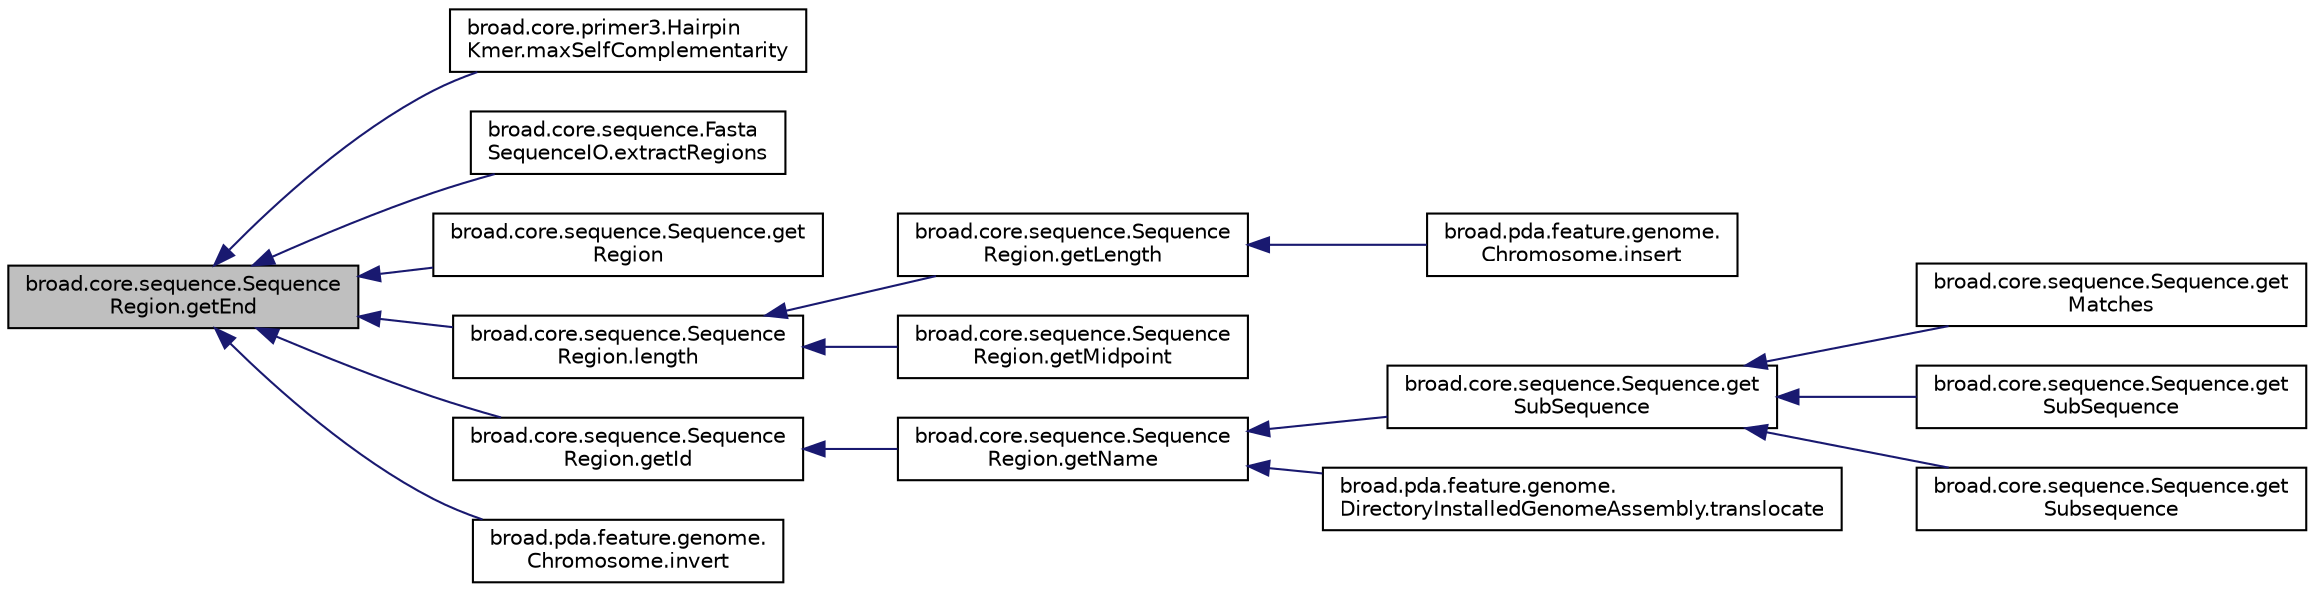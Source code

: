digraph "broad.core.sequence.SequenceRegion.getEnd"
{
  edge [fontname="Helvetica",fontsize="10",labelfontname="Helvetica",labelfontsize="10"];
  node [fontname="Helvetica",fontsize="10",shape=record];
  rankdir="LR";
  Node1 [label="broad.core.sequence.Sequence\lRegion.getEnd",height=0.2,width=0.4,color="black", fillcolor="grey75", style="filled" fontcolor="black"];
  Node1 -> Node2 [dir="back",color="midnightblue",fontsize="10",style="solid"];
  Node2 [label="broad.core.primer3.Hairpin\lKmer.maxSelfComplementarity",height=0.2,width=0.4,color="black", fillcolor="white", style="filled",URL="$classbroad_1_1core_1_1primer3_1_1_hairpin_kmer.html#ada34732d5709df1afba5b4064bd0353a"];
  Node1 -> Node3 [dir="back",color="midnightblue",fontsize="10",style="solid"];
  Node3 [label="broad.core.sequence.Fasta\lSequenceIO.extractRegions",height=0.2,width=0.4,color="black", fillcolor="white", style="filled",URL="$classbroad_1_1core_1_1sequence_1_1_fasta_sequence_i_o.html#a1dc3bdc056f3b5abf31667bac3cca310"];
  Node1 -> Node4 [dir="back",color="midnightblue",fontsize="10",style="solid"];
  Node4 [label="broad.core.sequence.Sequence.get\lRegion",height=0.2,width=0.4,color="black", fillcolor="white", style="filled",URL="$classbroad_1_1core_1_1sequence_1_1_sequence.html#af47fd709eae2167bb6190ded932fdc06"];
  Node1 -> Node5 [dir="back",color="midnightblue",fontsize="10",style="solid"];
  Node5 [label="broad.core.sequence.Sequence\lRegion.length",height=0.2,width=0.4,color="black", fillcolor="white", style="filled",URL="$classbroad_1_1core_1_1sequence_1_1_sequence_region.html#a29a5e3028670cb9095a5181e2b2b191b"];
  Node5 -> Node6 [dir="back",color="midnightblue",fontsize="10",style="solid"];
  Node6 [label="broad.core.sequence.Sequence\lRegion.getLength",height=0.2,width=0.4,color="black", fillcolor="white", style="filled",URL="$classbroad_1_1core_1_1sequence_1_1_sequence_region.html#a73892ab0e9b260c5f518481a47fdba82"];
  Node6 -> Node7 [dir="back",color="midnightblue",fontsize="10",style="solid"];
  Node7 [label="broad.pda.feature.genome.\lChromosome.insert",height=0.2,width=0.4,color="black", fillcolor="white", style="filled",URL="$classbroad_1_1pda_1_1feature_1_1genome_1_1_chromosome.html#ab295584fcacd051aaf615cffc19376ea"];
  Node5 -> Node8 [dir="back",color="midnightblue",fontsize="10",style="solid"];
  Node8 [label="broad.core.sequence.Sequence\lRegion.getMidpoint",height=0.2,width=0.4,color="black", fillcolor="white", style="filled",URL="$classbroad_1_1core_1_1sequence_1_1_sequence_region.html#a2349bf9ffd84ef978ecc06e0db1804d4"];
  Node1 -> Node9 [dir="back",color="midnightblue",fontsize="10",style="solid"];
  Node9 [label="broad.core.sequence.Sequence\lRegion.getId",height=0.2,width=0.4,color="black", fillcolor="white", style="filled",URL="$classbroad_1_1core_1_1sequence_1_1_sequence_region.html#a3a81800b533cb2f0a880c5158741ebd0"];
  Node9 -> Node10 [dir="back",color="midnightblue",fontsize="10",style="solid"];
  Node10 [label="broad.core.sequence.Sequence\lRegion.getName",height=0.2,width=0.4,color="black", fillcolor="white", style="filled",URL="$classbroad_1_1core_1_1sequence_1_1_sequence_region.html#abe729e8af2a1d244f41ddf93373ca829"];
  Node10 -> Node11 [dir="back",color="midnightblue",fontsize="10",style="solid"];
  Node11 [label="broad.core.sequence.Sequence.get\lSubSequence",height=0.2,width=0.4,color="black", fillcolor="white", style="filled",URL="$classbroad_1_1core_1_1sequence_1_1_sequence.html#ab03732869550e07296a989208b50c100"];
  Node11 -> Node12 [dir="back",color="midnightblue",fontsize="10",style="solid"];
  Node12 [label="broad.core.sequence.Sequence.get\lMatches",height=0.2,width=0.4,color="black", fillcolor="white", style="filled",URL="$classbroad_1_1core_1_1sequence_1_1_sequence.html#a69dcd323117fd945585a71236ffef9e9"];
  Node11 -> Node13 [dir="back",color="midnightblue",fontsize="10",style="solid"];
  Node13 [label="broad.core.sequence.Sequence.get\lSubSequence",height=0.2,width=0.4,color="black", fillcolor="white", style="filled",URL="$classbroad_1_1core_1_1sequence_1_1_sequence.html#a5af216e57b3a21de28ff79b81a51af25"];
  Node11 -> Node14 [dir="back",color="midnightblue",fontsize="10",style="solid"];
  Node14 [label="broad.core.sequence.Sequence.get\lSubsequence",height=0.2,width=0.4,color="black", fillcolor="white", style="filled",URL="$classbroad_1_1core_1_1sequence_1_1_sequence.html#aea523aacfd70e1301e61ce005db9fd68"];
  Node10 -> Node15 [dir="back",color="midnightblue",fontsize="10",style="solid"];
  Node15 [label="broad.pda.feature.genome.\lDirectoryInstalledGenomeAssembly.translocate",height=0.2,width=0.4,color="black", fillcolor="white", style="filled",URL="$classbroad_1_1pda_1_1feature_1_1genome_1_1_directory_installed_genome_assembly.html#ac15ba0b30a7ba5d2829da1bd873c7a53"];
  Node1 -> Node16 [dir="back",color="midnightblue",fontsize="10",style="solid"];
  Node16 [label="broad.pda.feature.genome.\lChromosome.invert",height=0.2,width=0.4,color="black", fillcolor="white", style="filled",URL="$classbroad_1_1pda_1_1feature_1_1genome_1_1_chromosome.html#a153ac394d094738f567d7760222d9865"];
}
